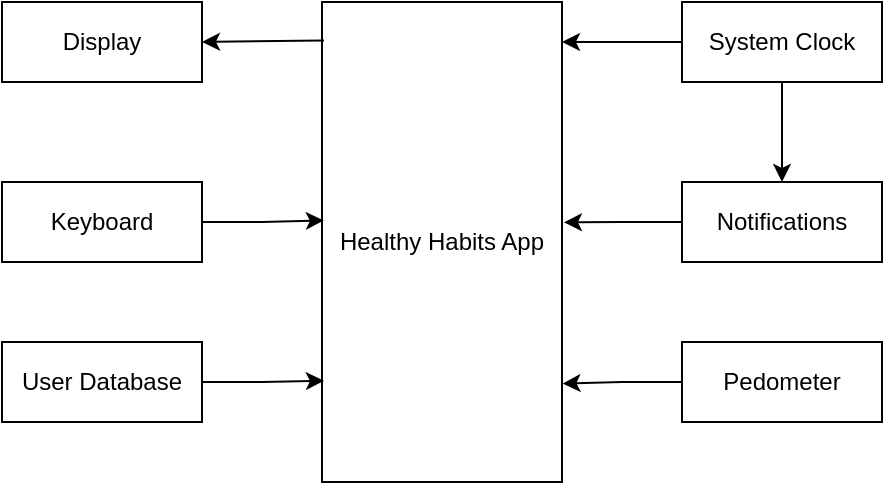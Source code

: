 <mxfile version="20.4.0" type="device"><diagram id="uovYWEi9aYgvAxtDzsIT" name="Page-1"><mxGraphModel dx="769" dy="393" grid="1" gridSize="10" guides="1" tooltips="1" connect="1" arrows="1" fold="1" page="1" pageScale="1" pageWidth="850" pageHeight="1100" math="0" shadow="0"><root><mxCell id="0"/><mxCell id="1" parent="0"/><mxCell id="1zrzTN3v_Kq_XhMRLmFs-1" value="Healthy Habits App" style="rounded=0;whiteSpace=wrap;html=1;" parent="1" vertex="1"><mxGeometry x="360" y="160" width="120" height="240" as="geometry"/></mxCell><mxCell id="1zrzTN3v_Kq_XhMRLmFs-6" value="Display" style="rounded=0;whiteSpace=wrap;html=1;" parent="1" vertex="1"><mxGeometry x="200" y="160" width="100" height="40" as="geometry"/></mxCell><mxCell id="I6Zpa8mZyn9RiH4LPpnL-6" style="edgeStyle=orthogonalEdgeStyle;rounded=0;orthogonalLoop=1;jettySize=auto;html=1;exitX=0;exitY=0.5;exitDx=0;exitDy=0;entryX=1.008;entryY=0.459;entryDx=0;entryDy=0;entryPerimeter=0;" edge="1" parent="1" source="1zrzTN3v_Kq_XhMRLmFs-8" target="1zrzTN3v_Kq_XhMRLmFs-1"><mxGeometry relative="1" as="geometry"><mxPoint x="480" y="260" as="targetPoint"/></mxGeometry></mxCell><mxCell id="1zrzTN3v_Kq_XhMRLmFs-8" value="Notifications" style="rounded=0;whiteSpace=wrap;html=1;" parent="1" vertex="1"><mxGeometry x="540" y="250" width="100" height="40" as="geometry"/></mxCell><mxCell id="I6Zpa8mZyn9RiH4LPpnL-4" style="edgeStyle=orthogonalEdgeStyle;rounded=0;orthogonalLoop=1;jettySize=auto;html=1;exitX=0.5;exitY=1;exitDx=0;exitDy=0;entryX=0.5;entryY=0;entryDx=0;entryDy=0;" edge="1" parent="1" source="I6Zpa8mZyn9RiH4LPpnL-1" target="1zrzTN3v_Kq_XhMRLmFs-8"><mxGeometry relative="1" as="geometry"/></mxCell><mxCell id="I6Zpa8mZyn9RiH4LPpnL-1" value="System Clock" style="rounded=0;whiteSpace=wrap;html=1;" vertex="1" parent="1"><mxGeometry x="540" y="160" width="100" height="40" as="geometry"/></mxCell><mxCell id="I6Zpa8mZyn9RiH4LPpnL-3" value="" style="endArrow=classic;html=1;rounded=0;exitX=0;exitY=0.5;exitDx=0;exitDy=0;" edge="1" parent="1" source="I6Zpa8mZyn9RiH4LPpnL-1"><mxGeometry width="50" height="50" relative="1" as="geometry"><mxPoint x="400" y="400" as="sourcePoint"/><mxPoint x="480" y="180" as="targetPoint"/></mxGeometry></mxCell><mxCell id="I6Zpa8mZyn9RiH4LPpnL-8" style="edgeStyle=orthogonalEdgeStyle;rounded=0;orthogonalLoop=1;jettySize=auto;html=1;exitX=1;exitY=0.5;exitDx=0;exitDy=0;entryX=0.008;entryY=0.455;entryDx=0;entryDy=0;entryPerimeter=0;" edge="1" parent="1" source="I6Zpa8mZyn9RiH4LPpnL-7" target="1zrzTN3v_Kq_XhMRLmFs-1"><mxGeometry relative="1" as="geometry"/></mxCell><mxCell id="I6Zpa8mZyn9RiH4LPpnL-7" value="Keyboard" style="rounded=0;whiteSpace=wrap;html=1;" vertex="1" parent="1"><mxGeometry x="200" y="250" width="100" height="40" as="geometry"/></mxCell><mxCell id="I6Zpa8mZyn9RiH4LPpnL-9" value="" style="endArrow=classic;html=1;rounded=0;exitX=0.008;exitY=0.08;exitDx=0;exitDy=0;exitPerimeter=0;entryX=1;entryY=0.5;entryDx=0;entryDy=0;" edge="1" parent="1" source="1zrzTN3v_Kq_XhMRLmFs-1" target="1zrzTN3v_Kq_XhMRLmFs-6"><mxGeometry width="50" height="50" relative="1" as="geometry"><mxPoint x="400" y="410" as="sourcePoint"/><mxPoint x="450" y="360" as="targetPoint"/></mxGeometry></mxCell><mxCell id="I6Zpa8mZyn9RiH4LPpnL-11" style="edgeStyle=orthogonalEdgeStyle;rounded=0;orthogonalLoop=1;jettySize=auto;html=1;exitX=1;exitY=0.5;exitDx=0;exitDy=0;entryX=0.008;entryY=0.789;entryDx=0;entryDy=0;entryPerimeter=0;" edge="1" parent="1" source="I6Zpa8mZyn9RiH4LPpnL-10" target="1zrzTN3v_Kq_XhMRLmFs-1"><mxGeometry relative="1" as="geometry"/></mxCell><mxCell id="I6Zpa8mZyn9RiH4LPpnL-10" value="User Database" style="rounded=0;whiteSpace=wrap;html=1;" vertex="1" parent="1"><mxGeometry x="200" y="330" width="100" height="40" as="geometry"/></mxCell><mxCell id="I6Zpa8mZyn9RiH4LPpnL-16" style="edgeStyle=orthogonalEdgeStyle;rounded=0;orthogonalLoop=1;jettySize=auto;html=1;exitX=0;exitY=0.5;exitDx=0;exitDy=0;entryX=1.002;entryY=0.795;entryDx=0;entryDy=0;entryPerimeter=0;" edge="1" parent="1" source="I6Zpa8mZyn9RiH4LPpnL-15" target="1zrzTN3v_Kq_XhMRLmFs-1"><mxGeometry relative="1" as="geometry"/></mxCell><mxCell id="I6Zpa8mZyn9RiH4LPpnL-15" value="Pedometer" style="rounded=0;whiteSpace=wrap;html=1;" vertex="1" parent="1"><mxGeometry x="540" y="330" width="100" height="40" as="geometry"/></mxCell></root></mxGraphModel></diagram></mxfile>